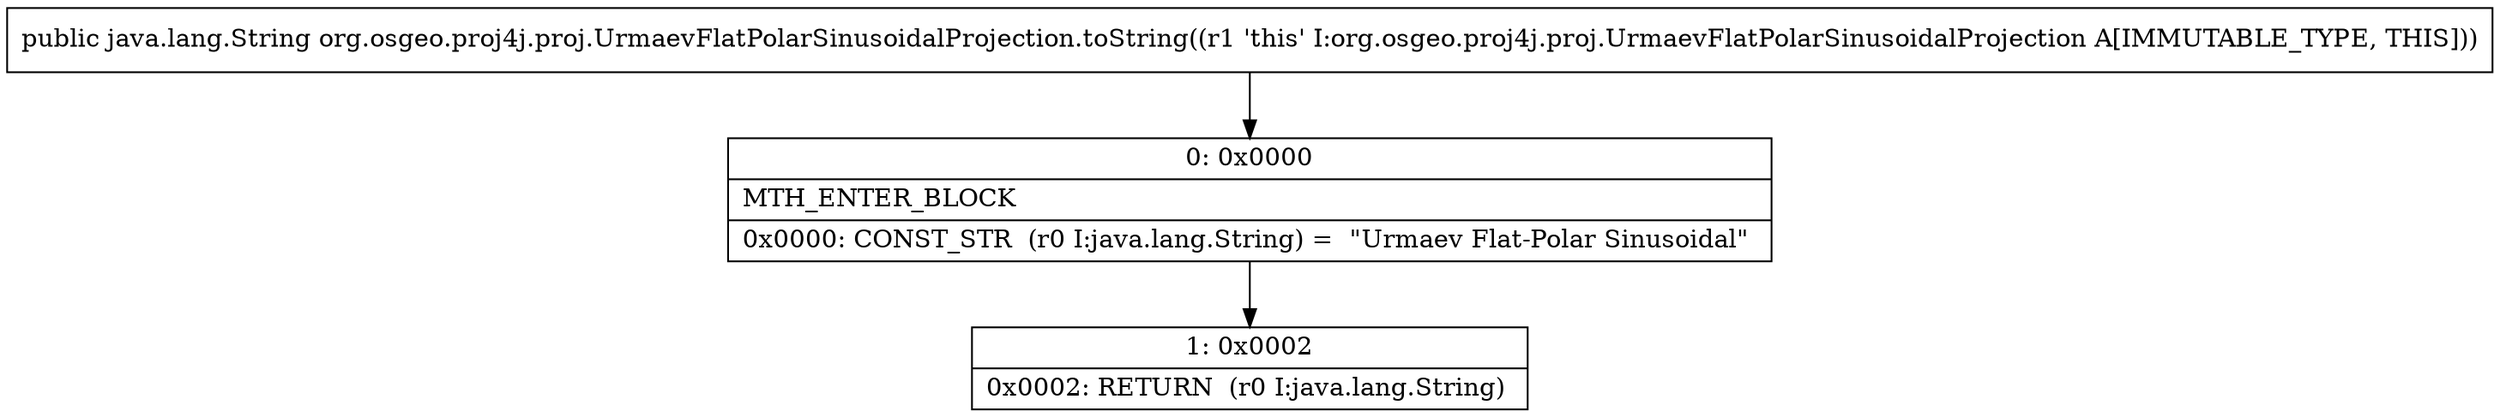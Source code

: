 digraph "CFG fororg.osgeo.proj4j.proj.UrmaevFlatPolarSinusoidalProjection.toString()Ljava\/lang\/String;" {
Node_0 [shape=record,label="{0\:\ 0x0000|MTH_ENTER_BLOCK\l|0x0000: CONST_STR  (r0 I:java.lang.String) =  \"Urmaev Flat\-Polar Sinusoidal\" \l}"];
Node_1 [shape=record,label="{1\:\ 0x0002|0x0002: RETURN  (r0 I:java.lang.String) \l}"];
MethodNode[shape=record,label="{public java.lang.String org.osgeo.proj4j.proj.UrmaevFlatPolarSinusoidalProjection.toString((r1 'this' I:org.osgeo.proj4j.proj.UrmaevFlatPolarSinusoidalProjection A[IMMUTABLE_TYPE, THIS])) }"];
MethodNode -> Node_0;
Node_0 -> Node_1;
}

